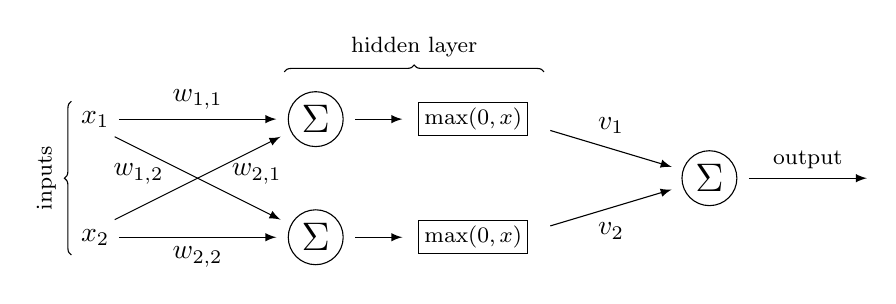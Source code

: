 \begin{tikzpicture}[
init/.style={
	draw,
	circle,
	inner sep=2pt,
	font=\Large,
},
squa/.style={
	draw,
	inner sep=2pt,
	font=\footnotesize
}
]

\node[] (x2) at (.2,0) {$x_2$};
\draw[-latex, shorten >= 0.5cm, shorten <= 0.5cm] (0,0) -- (3,0) node[midway, below] {$w_{2,2}$};
\node[init] at (3,0) {$\displaystyle\Sigma$};
\draw[-latex, shorten >= 0.9cm, shorten <= 0.5cm] (3,0) -- (5,0);
\node[squa] at (5,0) {$\max(0,x)$};

\node[] (x1) at (.2,1.5) {$x_1$};
\draw[-latex, shorten >= 0.5cm, shorten <= 0.5cm] (0,1.5) -- (3,1.5) node[midway, above] {$w_{1,1}$};
\node[init] (sigma) at (3,1.5) {$\displaystyle\Sigma$};
\draw[-latex, shorten >= 0.9cm, shorten <= 0.5cm] (3,1.5) -- (5,1.5);
\node[squa] (max) at (5,1.5) {$\max(0,x)$};

\draw[-latex, shorten >= 0.5cm, shorten <= 0.5cm] (0,0) -- (3,1.5) node[near end, below=2pt] {$w_{2,1}$};
\draw[-latex, shorten >= 0.5cm, shorten <= 0.5cm] (0,1.5) -- (3,0) node[near start, below=2pt] {$w_{1,2}$};

\draw[-latex, shorten >= 0.5cm, shorten <= 0.5cm] (5.5,0) -- (8,0.75) node[midway, below=2pt] {$v_{2}$};
\draw[-latex, shorten >= 0.5cm, shorten <= 0.5cm] (5.5,1.5) -- (8,0.75) node[midway, above=2pt] {$v_{1}$};
\node[init] at (8,0.75) {$\displaystyle\Sigma$};

\draw[-latex] (8.5,0.75) -- (10, 0.75) node[midway, above] {\footnotesize output};

\draw[decorate,decoration={brace,mirror}] (x1.north west) -- node[sloped, above=-2pt, rotate=180] {\footnotesize inputs} (x2.south west);

\draw[decorate,decoration={brace,mirror}] (5.9, 2.1) -- node[above=2pt] {\footnotesize hidden layer} (2.6,2.1);
\end{tikzpicture}